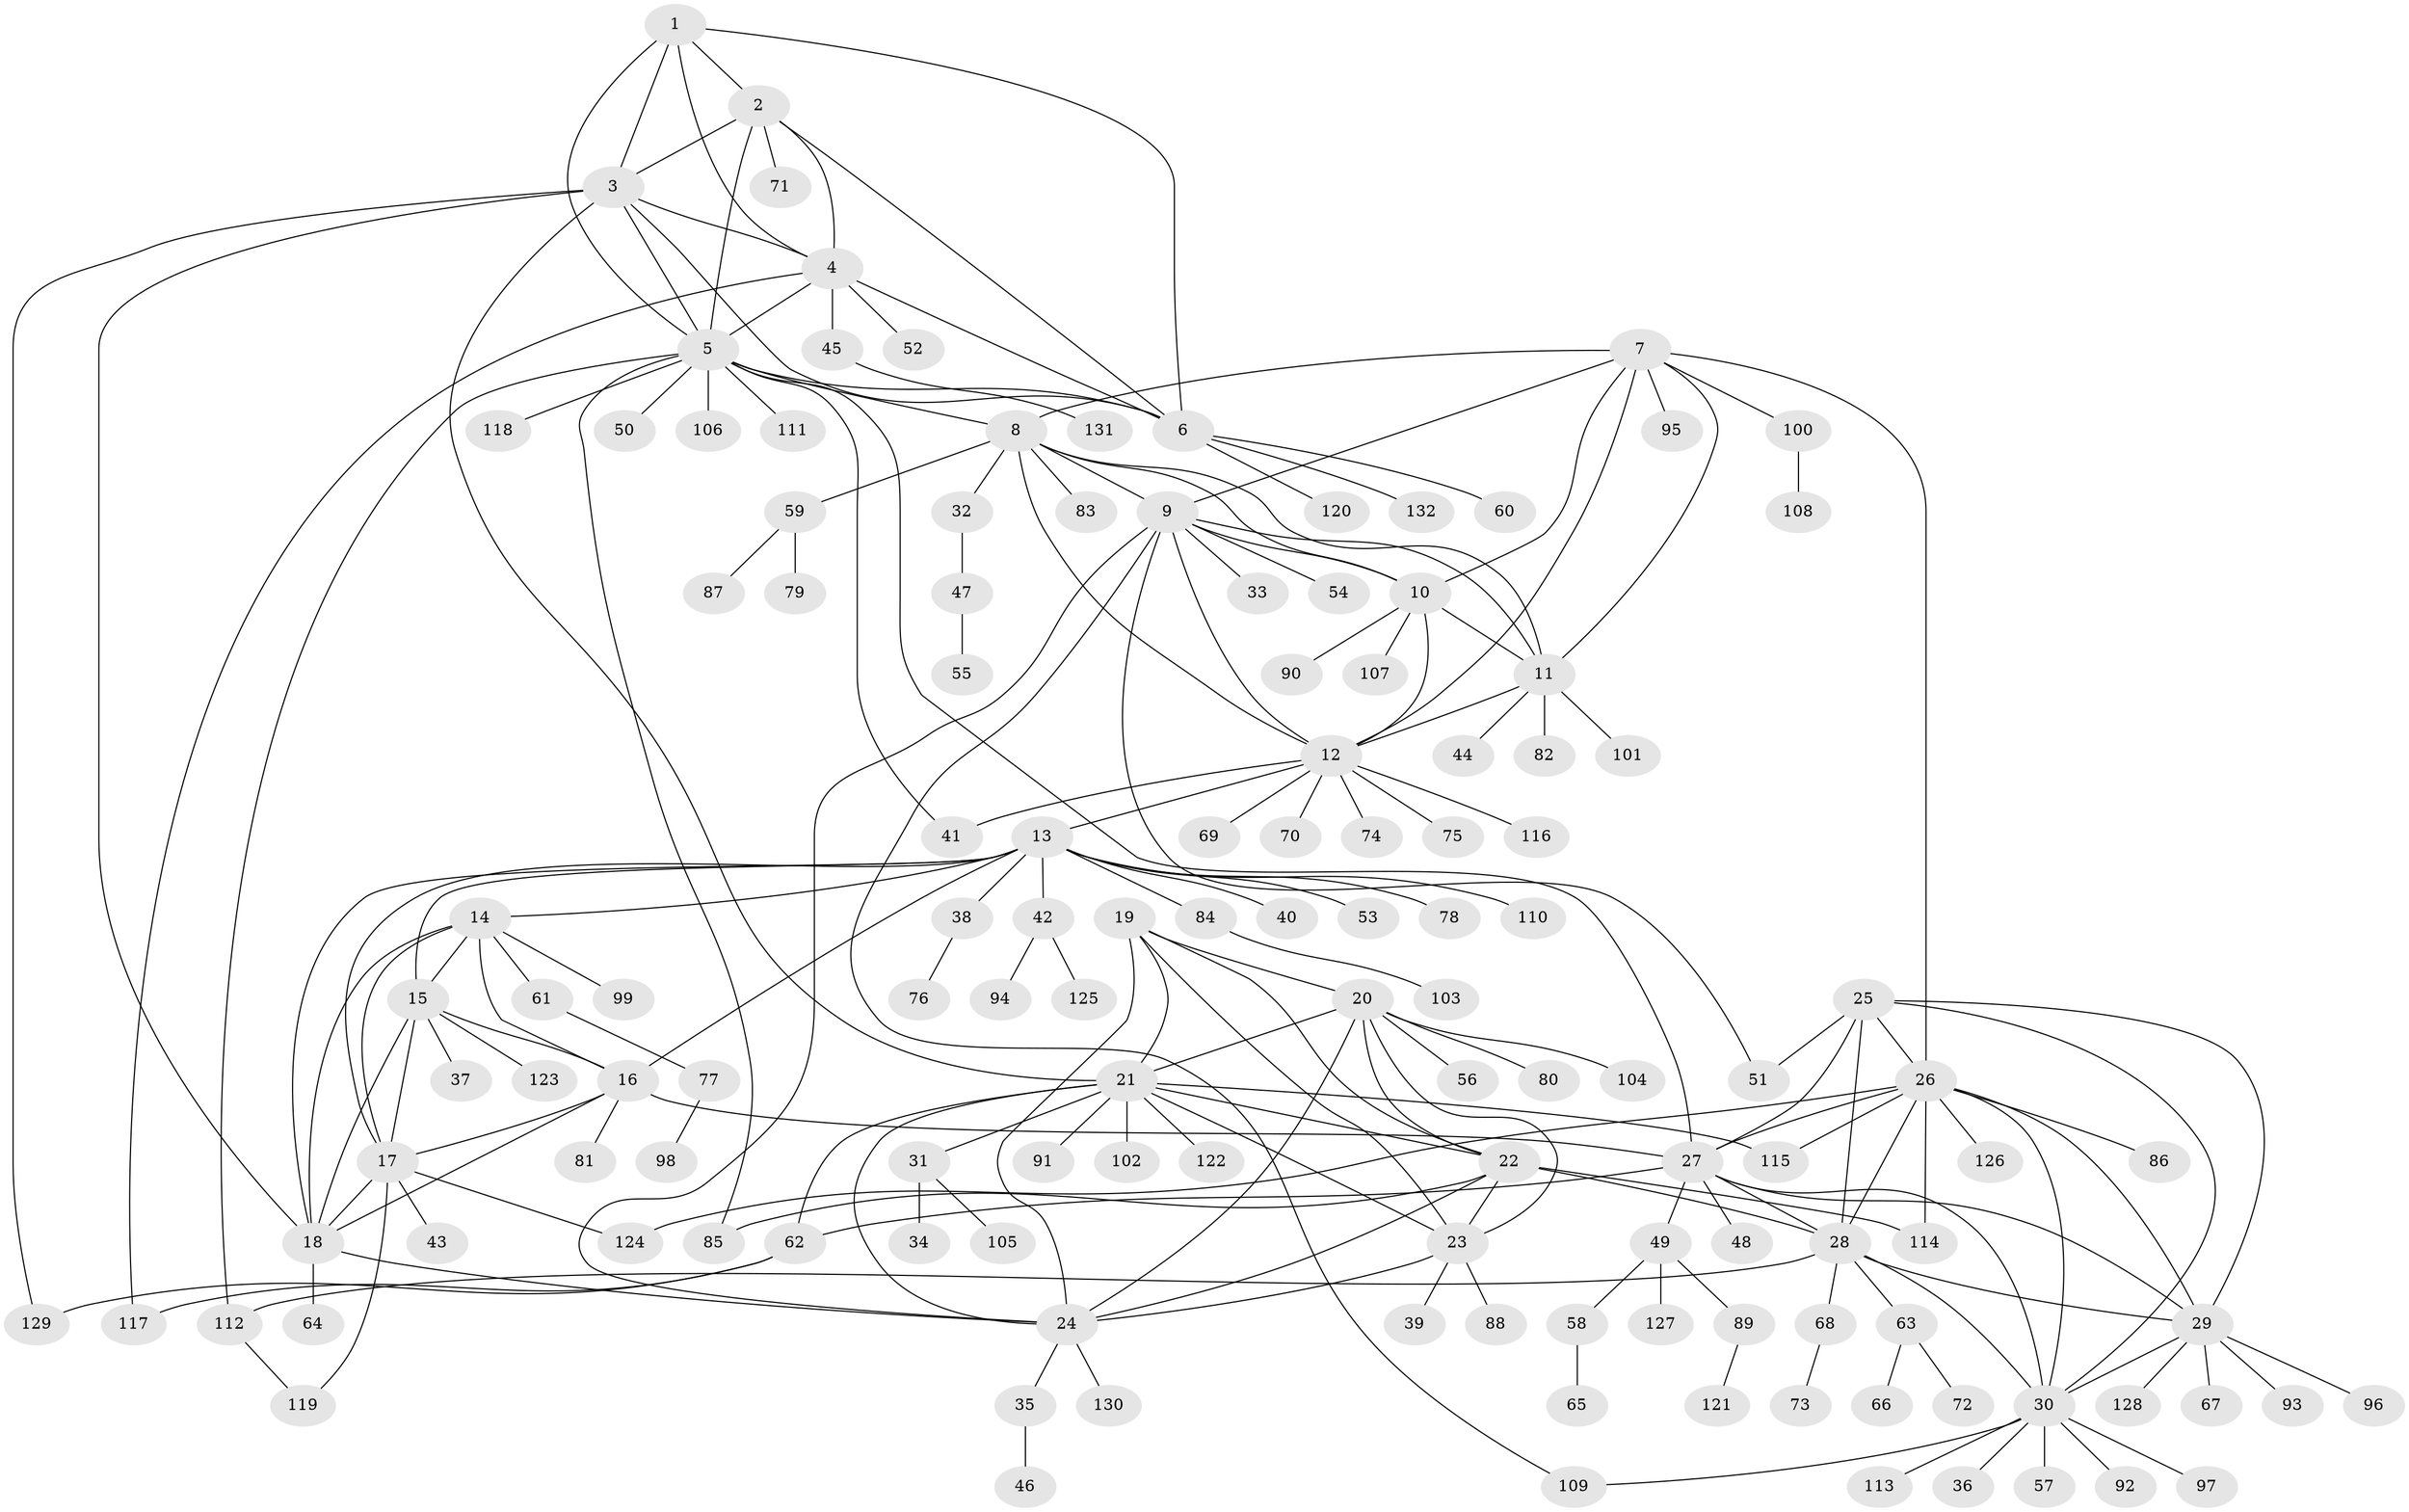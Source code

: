 // coarse degree distribution, {5: 0.02912621359223301, 13: 0.02912621359223301, 7: 0.02912621359223301, 10: 0.019417475728155338, 14: 0.019417475728155338, 12: 0.019417475728155338, 11: 0.009708737864077669, 8: 0.009708737864077669, 6: 0.02912621359223301, 4: 0.02912621359223301, 2: 0.17475728155339806, 1: 0.5922330097087378, 3: 0.009708737864077669}
// Generated by graph-tools (version 1.1) at 2025/24/03/03/25 07:24:11]
// undirected, 132 vertices, 199 edges
graph export_dot {
graph [start="1"]
  node [color=gray90,style=filled];
  1;
  2;
  3;
  4;
  5;
  6;
  7;
  8;
  9;
  10;
  11;
  12;
  13;
  14;
  15;
  16;
  17;
  18;
  19;
  20;
  21;
  22;
  23;
  24;
  25;
  26;
  27;
  28;
  29;
  30;
  31;
  32;
  33;
  34;
  35;
  36;
  37;
  38;
  39;
  40;
  41;
  42;
  43;
  44;
  45;
  46;
  47;
  48;
  49;
  50;
  51;
  52;
  53;
  54;
  55;
  56;
  57;
  58;
  59;
  60;
  61;
  62;
  63;
  64;
  65;
  66;
  67;
  68;
  69;
  70;
  71;
  72;
  73;
  74;
  75;
  76;
  77;
  78;
  79;
  80;
  81;
  82;
  83;
  84;
  85;
  86;
  87;
  88;
  89;
  90;
  91;
  92;
  93;
  94;
  95;
  96;
  97;
  98;
  99;
  100;
  101;
  102;
  103;
  104;
  105;
  106;
  107;
  108;
  109;
  110;
  111;
  112;
  113;
  114;
  115;
  116;
  117;
  118;
  119;
  120;
  121;
  122;
  123;
  124;
  125;
  126;
  127;
  128;
  129;
  130;
  131;
  132;
  1 -- 2;
  1 -- 3;
  1 -- 4;
  1 -- 5;
  1 -- 6;
  2 -- 3;
  2 -- 4;
  2 -- 5;
  2 -- 6;
  2 -- 71;
  3 -- 4;
  3 -- 5;
  3 -- 6;
  3 -- 18;
  3 -- 21;
  3 -- 129;
  4 -- 5;
  4 -- 6;
  4 -- 45;
  4 -- 52;
  4 -- 117;
  5 -- 6;
  5 -- 8;
  5 -- 27;
  5 -- 41;
  5 -- 50;
  5 -- 85;
  5 -- 106;
  5 -- 111;
  5 -- 112;
  5 -- 118;
  6 -- 60;
  6 -- 120;
  6 -- 132;
  7 -- 8;
  7 -- 9;
  7 -- 10;
  7 -- 11;
  7 -- 12;
  7 -- 26;
  7 -- 95;
  7 -- 100;
  8 -- 9;
  8 -- 10;
  8 -- 11;
  8 -- 12;
  8 -- 32;
  8 -- 59;
  8 -- 83;
  9 -- 10;
  9 -- 11;
  9 -- 12;
  9 -- 24;
  9 -- 33;
  9 -- 51;
  9 -- 54;
  9 -- 109;
  10 -- 11;
  10 -- 12;
  10 -- 90;
  10 -- 107;
  11 -- 12;
  11 -- 44;
  11 -- 82;
  11 -- 101;
  12 -- 13;
  12 -- 41;
  12 -- 69;
  12 -- 70;
  12 -- 74;
  12 -- 75;
  12 -- 116;
  13 -- 14;
  13 -- 15;
  13 -- 16;
  13 -- 17;
  13 -- 18;
  13 -- 38;
  13 -- 40;
  13 -- 42;
  13 -- 53;
  13 -- 78;
  13 -- 84;
  13 -- 110;
  14 -- 15;
  14 -- 16;
  14 -- 17;
  14 -- 18;
  14 -- 61;
  14 -- 99;
  15 -- 16;
  15 -- 17;
  15 -- 18;
  15 -- 37;
  15 -- 123;
  16 -- 17;
  16 -- 18;
  16 -- 27;
  16 -- 81;
  17 -- 18;
  17 -- 43;
  17 -- 119;
  17 -- 124;
  18 -- 24;
  18 -- 64;
  19 -- 20;
  19 -- 21;
  19 -- 22;
  19 -- 23;
  19 -- 24;
  20 -- 21;
  20 -- 22;
  20 -- 23;
  20 -- 24;
  20 -- 56;
  20 -- 80;
  20 -- 104;
  21 -- 22;
  21 -- 23;
  21 -- 24;
  21 -- 31;
  21 -- 62;
  21 -- 91;
  21 -- 102;
  21 -- 115;
  21 -- 122;
  22 -- 23;
  22 -- 24;
  22 -- 28;
  22 -- 85;
  22 -- 114;
  23 -- 24;
  23 -- 39;
  23 -- 88;
  24 -- 35;
  24 -- 130;
  25 -- 26;
  25 -- 27;
  25 -- 28;
  25 -- 29;
  25 -- 30;
  25 -- 51;
  26 -- 27;
  26 -- 28;
  26 -- 29;
  26 -- 30;
  26 -- 86;
  26 -- 114;
  26 -- 115;
  26 -- 124;
  26 -- 126;
  27 -- 28;
  27 -- 29;
  27 -- 30;
  27 -- 48;
  27 -- 49;
  27 -- 62;
  28 -- 29;
  28 -- 30;
  28 -- 63;
  28 -- 68;
  28 -- 112;
  29 -- 30;
  29 -- 67;
  29 -- 93;
  29 -- 96;
  29 -- 128;
  30 -- 36;
  30 -- 57;
  30 -- 92;
  30 -- 97;
  30 -- 109;
  30 -- 113;
  31 -- 34;
  31 -- 105;
  32 -- 47;
  35 -- 46;
  38 -- 76;
  42 -- 94;
  42 -- 125;
  45 -- 131;
  47 -- 55;
  49 -- 58;
  49 -- 89;
  49 -- 127;
  58 -- 65;
  59 -- 79;
  59 -- 87;
  61 -- 77;
  62 -- 117;
  62 -- 129;
  63 -- 66;
  63 -- 72;
  68 -- 73;
  77 -- 98;
  84 -- 103;
  89 -- 121;
  100 -- 108;
  112 -- 119;
}

